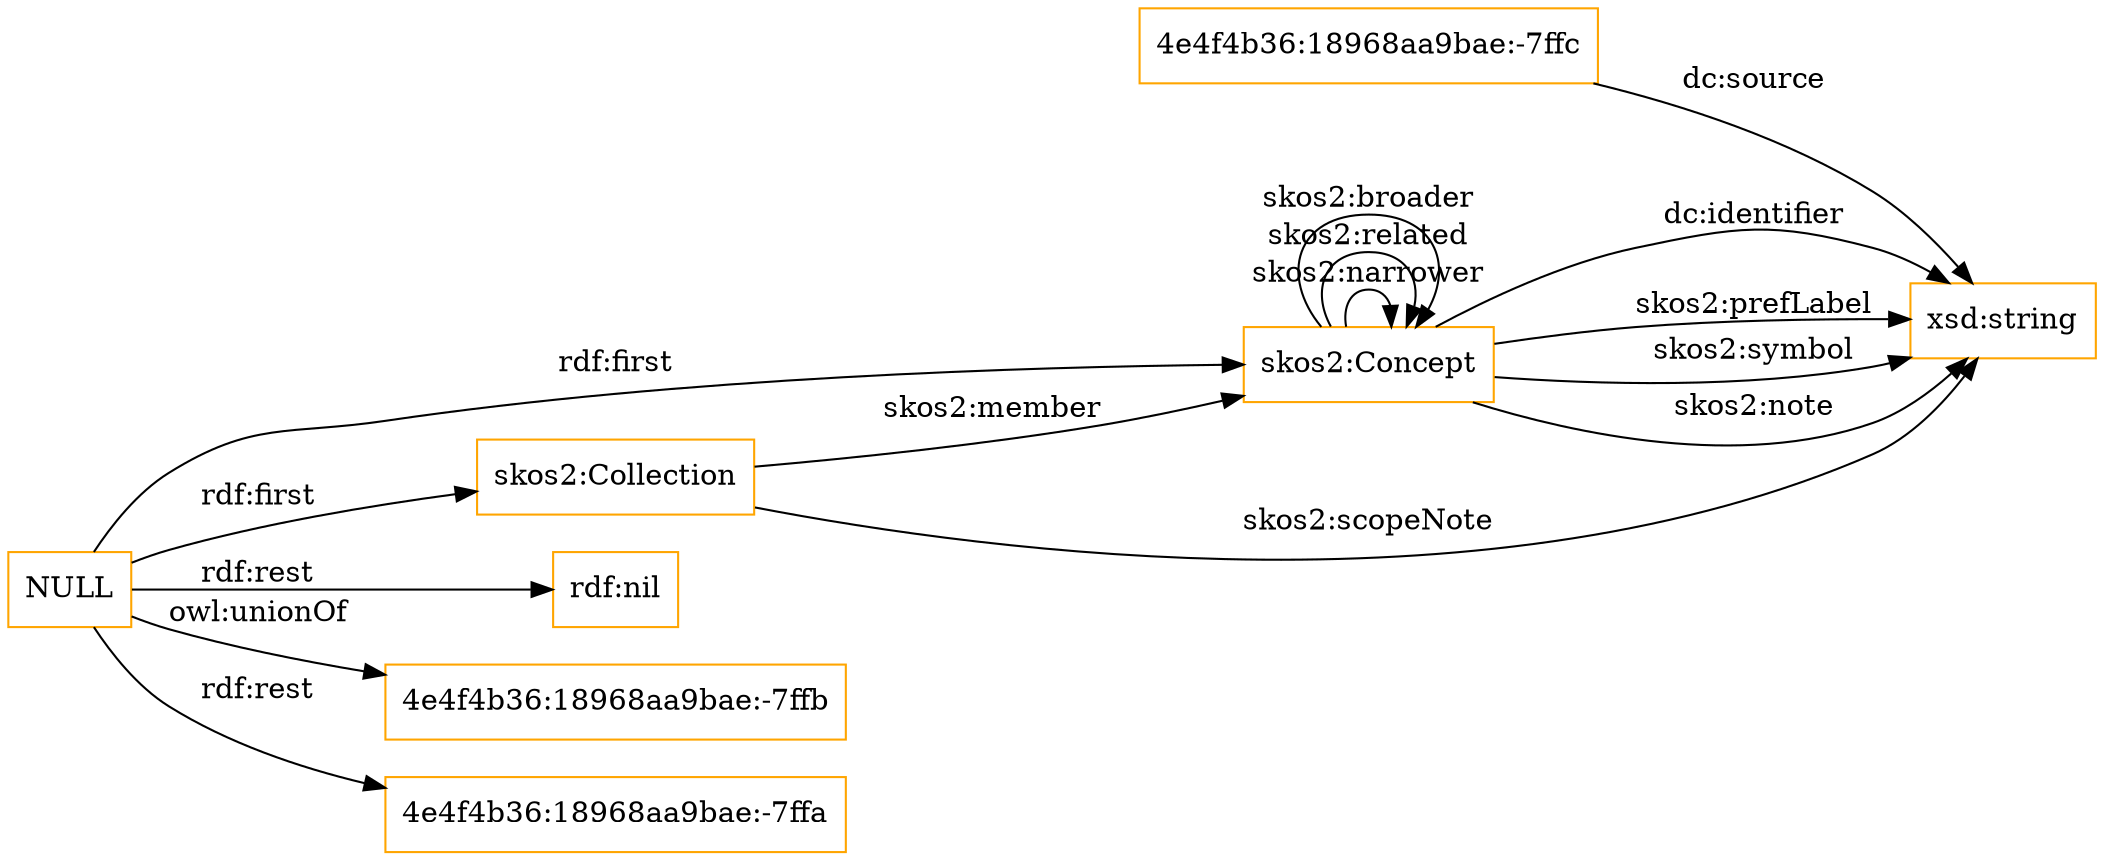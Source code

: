 digraph ar2dtool_diagram { 
rankdir=LR;
size="1501"
node [shape = rectangle, color="orange"]; "4e4f4b36:18968aa9bae:-7ffc" "skos2:Concept" "skos2:Collection" ; /*classes style*/
	"NULL" -> "rdf:nil" [ label = "rdf:rest" ];
	"NULL" -> "skos2:Concept" [ label = "rdf:first" ];
	"NULL" -> "4e4f4b36:18968aa9bae:-7ffb" [ label = "owl:unionOf" ];
	"NULL" -> "4e4f4b36:18968aa9bae:-7ffa" [ label = "rdf:rest" ];
	"NULL" -> "skos2:Collection" [ label = "rdf:first" ];
	"skos2:Concept" -> "xsd:string" [ label = "dc:identifier" ];
	"skos2:Concept" -> "xsd:string" [ label = "skos2:prefLabel" ];
	"skos2:Concept" -> "skos2:Concept" [ label = "skos2:narrower" ];
	"skos2:Concept" -> "xsd:string" [ label = "skos2:symbol" ];
	"skos2:Concept" -> "xsd:string" [ label = "skos2:note" ];
	"skos2:Concept" -> "skos2:Concept" [ label = "skos2:related" ];
	"skos2:Collection" -> "skos2:Concept" [ label = "skos2:member" ];
	"skos2:Collection" -> "xsd:string" [ label = "skos2:scopeNote" ];
	"skos2:Concept" -> "skos2:Concept" [ label = "skos2:broader" ];
	"4e4f4b36:18968aa9bae:-7ffc" -> "xsd:string" [ label = "dc:source" ];

}
